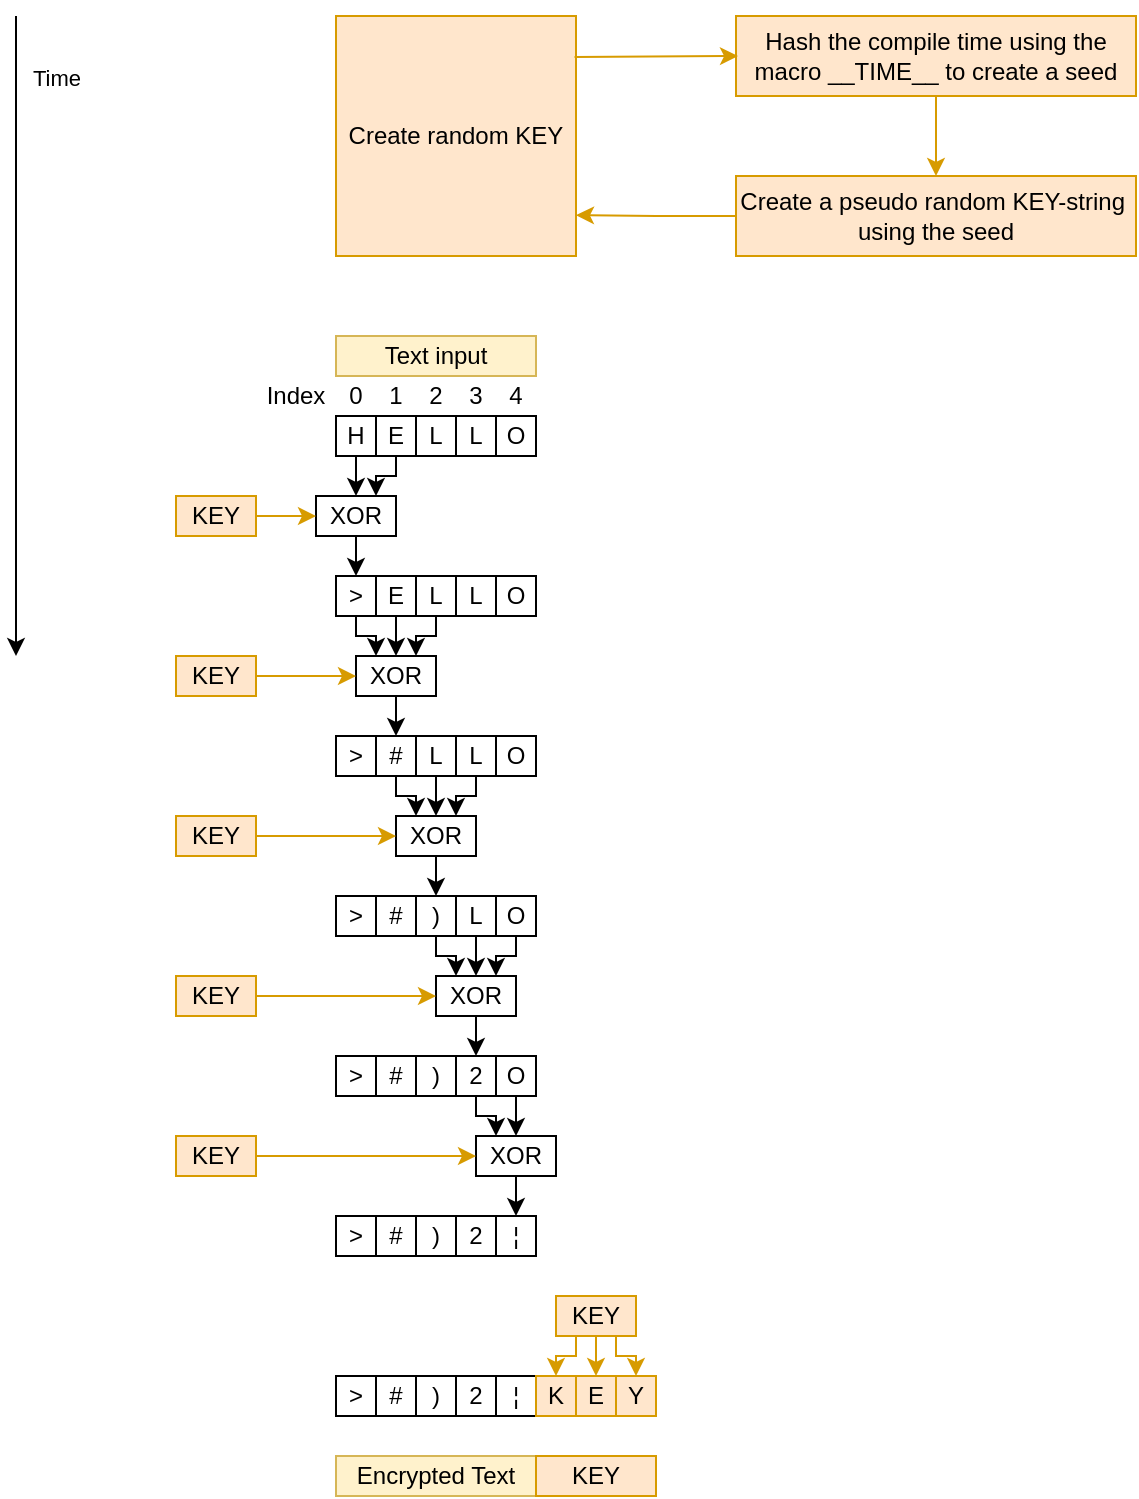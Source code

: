 <mxfile version="24.4.9" type="device">
  <diagram name="Page-1" id="5qyd4jxujYh1DK8Yhu79">
    <mxGraphModel dx="1012" dy="543" grid="1" gridSize="10" guides="1" tooltips="1" connect="1" arrows="1" fold="1" page="1" pageScale="1" pageWidth="827" pageHeight="1169" math="0" shadow="0">
      <root>
        <mxCell id="0" />
        <mxCell id="1" parent="0" />
        <mxCell id="C8twne0iV87SFfaMWRcH-1" value="Encrypted Text" style="rounded=0;whiteSpace=wrap;html=1;fillColor=#fff2cc;strokeColor=#d6b656;" vertex="1" parent="1">
          <mxGeometry x="730" y="1110" width="100" height="20" as="geometry" />
        </mxCell>
        <mxCell id="C8twne0iV87SFfaMWRcH-2" value="KEY" style="rounded=0;whiteSpace=wrap;html=1;fillColor=#ffe6cc;strokeColor=#d79b00;" vertex="1" parent="1">
          <mxGeometry x="830" y="1110" width="60" height="20" as="geometry" />
        </mxCell>
        <mxCell id="C8twne0iV87SFfaMWRcH-3" value="Create random KEY" style="rounded=0;whiteSpace=wrap;html=1;fillColor=#ffe6cc;strokeColor=#d79b00;" vertex="1" parent="1">
          <mxGeometry x="730" y="390" width="120" height="120" as="geometry" />
        </mxCell>
        <mxCell id="C8twne0iV87SFfaMWRcH-4" style="edgeStyle=orthogonalEdgeStyle;rounded=0;orthogonalLoop=1;jettySize=auto;html=1;exitX=0.5;exitY=1;exitDx=0;exitDy=0;entryX=0.5;entryY=0;entryDx=0;entryDy=0;fillColor=#ffe6cc;strokeColor=#d79b00;" edge="1" parent="1" source="C8twne0iV87SFfaMWRcH-5" target="C8twne0iV87SFfaMWRcH-7">
          <mxGeometry relative="1" as="geometry" />
        </mxCell>
        <mxCell id="C8twne0iV87SFfaMWRcH-5" value="Hash the compile time using the macro __TIME__ to create a seed" style="rounded=0;whiteSpace=wrap;html=1;fillColor=#ffe6cc;strokeColor=#d79b00;" vertex="1" parent="1">
          <mxGeometry x="930" y="390" width="200" height="40" as="geometry" />
        </mxCell>
        <mxCell id="C8twne0iV87SFfaMWRcH-6" style="edgeStyle=orthogonalEdgeStyle;rounded=0;orthogonalLoop=1;jettySize=auto;html=1;exitX=0.994;exitY=0.171;exitDx=0;exitDy=0;fillColor=#ffe6cc;strokeColor=#d79b00;exitPerimeter=0;" edge="1" parent="1" source="C8twne0iV87SFfaMWRcH-3">
          <mxGeometry relative="1" as="geometry">
            <mxPoint x="931" y="410" as="targetPoint" />
          </mxGeometry>
        </mxCell>
        <mxCell id="C8twne0iV87SFfaMWRcH-7" value="&lt;div&gt;Create a pseudo random KEY-string&amp;nbsp;&lt;/div&gt;&lt;div&gt;using the seed&lt;/div&gt;" style="rounded=0;whiteSpace=wrap;html=1;fillColor=#ffe6cc;strokeColor=#d79b00;" vertex="1" parent="1">
          <mxGeometry x="930" y="470" width="200" height="40" as="geometry" />
        </mxCell>
        <mxCell id="C8twne0iV87SFfaMWRcH-8" style="edgeStyle=orthogonalEdgeStyle;rounded=0;orthogonalLoop=1;jettySize=auto;html=1;exitX=0;exitY=0.5;exitDx=0;exitDy=0;entryX=1;entryY=0.83;entryDx=0;entryDy=0;entryPerimeter=0;fillColor=#ffe6cc;strokeColor=#d79b00;" edge="1" parent="1" source="C8twne0iV87SFfaMWRcH-7" target="C8twne0iV87SFfaMWRcH-3">
          <mxGeometry relative="1" as="geometry" />
        </mxCell>
        <mxCell id="C8twne0iV87SFfaMWRcH-9" style="edgeStyle=orthogonalEdgeStyle;rounded=0;orthogonalLoop=1;jettySize=auto;html=1;exitX=0.5;exitY=1;exitDx=0;exitDy=0;entryX=0.5;entryY=0;entryDx=0;entryDy=0;" edge="1" parent="1" source="C8twne0iV87SFfaMWRcH-10" target="C8twne0iV87SFfaMWRcH-23">
          <mxGeometry relative="1" as="geometry" />
        </mxCell>
        <mxCell id="C8twne0iV87SFfaMWRcH-10" value="H" style="rounded=0;whiteSpace=wrap;html=1;" vertex="1" parent="1">
          <mxGeometry x="730" y="590" width="20" height="20" as="geometry" />
        </mxCell>
        <mxCell id="C8twne0iV87SFfaMWRcH-11" style="edgeStyle=orthogonalEdgeStyle;rounded=0;orthogonalLoop=1;jettySize=auto;html=1;exitX=0.5;exitY=1;exitDx=0;exitDy=0;entryX=0.75;entryY=0;entryDx=0;entryDy=0;" edge="1" parent="1" source="C8twne0iV87SFfaMWRcH-12" target="C8twne0iV87SFfaMWRcH-23">
          <mxGeometry relative="1" as="geometry">
            <Array as="points">
              <mxPoint x="760" y="620" />
              <mxPoint x="750" y="620" />
            </Array>
          </mxGeometry>
        </mxCell>
        <mxCell id="C8twne0iV87SFfaMWRcH-12" value="E" style="rounded=0;whiteSpace=wrap;html=1;" vertex="1" parent="1">
          <mxGeometry x="750" y="590" width="20" height="20" as="geometry" />
        </mxCell>
        <mxCell id="C8twne0iV87SFfaMWRcH-13" value="L" style="rounded=0;whiteSpace=wrap;html=1;" vertex="1" parent="1">
          <mxGeometry x="770" y="590" width="20" height="20" as="geometry" />
        </mxCell>
        <mxCell id="C8twne0iV87SFfaMWRcH-14" value="L" style="rounded=0;whiteSpace=wrap;html=1;" vertex="1" parent="1">
          <mxGeometry x="790" y="590" width="20" height="20" as="geometry" />
        </mxCell>
        <mxCell id="C8twne0iV87SFfaMWRcH-15" value="O" style="rounded=0;whiteSpace=wrap;html=1;" vertex="1" parent="1">
          <mxGeometry x="810" y="590" width="20" height="20" as="geometry" />
        </mxCell>
        <mxCell id="C8twne0iV87SFfaMWRcH-16" value="0" style="text;html=1;align=center;verticalAlign=middle;whiteSpace=wrap;rounded=0;" vertex="1" parent="1">
          <mxGeometry x="730" y="570" width="20" height="20" as="geometry" />
        </mxCell>
        <mxCell id="C8twne0iV87SFfaMWRcH-17" value="Index" style="text;html=1;align=center;verticalAlign=middle;whiteSpace=wrap;rounded=0;" vertex="1" parent="1">
          <mxGeometry x="690" y="570" width="40" height="20" as="geometry" />
        </mxCell>
        <mxCell id="C8twne0iV87SFfaMWRcH-18" value="1" style="text;html=1;align=center;verticalAlign=middle;whiteSpace=wrap;rounded=0;" vertex="1" parent="1">
          <mxGeometry x="750" y="570" width="20" height="20" as="geometry" />
        </mxCell>
        <mxCell id="C8twne0iV87SFfaMWRcH-19" value="2" style="text;html=1;align=center;verticalAlign=middle;whiteSpace=wrap;rounded=0;" vertex="1" parent="1">
          <mxGeometry x="770" y="570" width="20" height="20" as="geometry" />
        </mxCell>
        <mxCell id="C8twne0iV87SFfaMWRcH-20" value="3" style="text;html=1;align=center;verticalAlign=middle;whiteSpace=wrap;rounded=0;" vertex="1" parent="1">
          <mxGeometry x="790" y="570" width="20" height="20" as="geometry" />
        </mxCell>
        <mxCell id="C8twne0iV87SFfaMWRcH-21" value="4" style="text;html=1;align=center;verticalAlign=middle;whiteSpace=wrap;rounded=0;" vertex="1" parent="1">
          <mxGeometry x="810" y="570" width="20" height="20" as="geometry" />
        </mxCell>
        <mxCell id="C8twne0iV87SFfaMWRcH-22" style="edgeStyle=orthogonalEdgeStyle;rounded=0;orthogonalLoop=1;jettySize=auto;html=1;exitX=0.5;exitY=1;exitDx=0;exitDy=0;entryX=0.5;entryY=0;entryDx=0;entryDy=0;" edge="1" parent="1" source="C8twne0iV87SFfaMWRcH-23" target="C8twne0iV87SFfaMWRcH-27">
          <mxGeometry relative="1" as="geometry" />
        </mxCell>
        <mxCell id="C8twne0iV87SFfaMWRcH-23" value="XOR" style="rounded=0;whiteSpace=wrap;html=1;" vertex="1" parent="1">
          <mxGeometry x="720" y="630" width="40" height="20" as="geometry" />
        </mxCell>
        <mxCell id="C8twne0iV87SFfaMWRcH-24" style="edgeStyle=orthogonalEdgeStyle;rounded=0;orthogonalLoop=1;jettySize=auto;html=1;exitX=1;exitY=0.5;exitDx=0;exitDy=0;entryX=0;entryY=0.5;entryDx=0;entryDy=0;fillColor=#ffe6cc;strokeColor=#d79b00;" edge="1" parent="1" source="C8twne0iV87SFfaMWRcH-25" target="C8twne0iV87SFfaMWRcH-23">
          <mxGeometry relative="1" as="geometry" />
        </mxCell>
        <mxCell id="C8twne0iV87SFfaMWRcH-25" value="KEY" style="rounded=0;whiteSpace=wrap;html=1;fillColor=#ffe6cc;strokeColor=#d79b00;" vertex="1" parent="1">
          <mxGeometry x="650" y="630" width="40" height="20" as="geometry" />
        </mxCell>
        <mxCell id="C8twne0iV87SFfaMWRcH-26" style="edgeStyle=orthogonalEdgeStyle;rounded=0;orthogonalLoop=1;jettySize=auto;html=1;exitX=0.5;exitY=1;exitDx=0;exitDy=0;entryX=0.25;entryY=0;entryDx=0;entryDy=0;" edge="1" parent="1" source="C8twne0iV87SFfaMWRcH-27" target="C8twne0iV87SFfaMWRcH-35">
          <mxGeometry relative="1" as="geometry">
            <Array as="points">
              <mxPoint x="740" y="700" />
              <mxPoint x="750" y="700" />
            </Array>
          </mxGeometry>
        </mxCell>
        <mxCell id="C8twne0iV87SFfaMWRcH-27" value="&amp;gt;" style="rounded=0;whiteSpace=wrap;html=1;" vertex="1" parent="1">
          <mxGeometry x="730" y="670" width="20" height="20" as="geometry" />
        </mxCell>
        <mxCell id="C8twne0iV87SFfaMWRcH-28" style="edgeStyle=orthogonalEdgeStyle;rounded=0;orthogonalLoop=1;jettySize=auto;html=1;exitX=0.5;exitY=1;exitDx=0;exitDy=0;entryX=0.5;entryY=0;entryDx=0;entryDy=0;" edge="1" parent="1" source="C8twne0iV87SFfaMWRcH-29" target="C8twne0iV87SFfaMWRcH-35">
          <mxGeometry relative="1" as="geometry">
            <Array as="points">
              <mxPoint x="760" y="700" />
              <mxPoint x="760" y="700" />
            </Array>
          </mxGeometry>
        </mxCell>
        <mxCell id="C8twne0iV87SFfaMWRcH-29" value="E" style="rounded=0;whiteSpace=wrap;html=1;" vertex="1" parent="1">
          <mxGeometry x="750" y="670" width="20" height="20" as="geometry" />
        </mxCell>
        <mxCell id="C8twne0iV87SFfaMWRcH-30" style="edgeStyle=orthogonalEdgeStyle;rounded=0;orthogonalLoop=1;jettySize=auto;html=1;exitX=0.5;exitY=1;exitDx=0;exitDy=0;entryX=0.75;entryY=0;entryDx=0;entryDy=0;" edge="1" parent="1" source="C8twne0iV87SFfaMWRcH-31" target="C8twne0iV87SFfaMWRcH-35">
          <mxGeometry relative="1" as="geometry">
            <Array as="points">
              <mxPoint x="780" y="700" />
              <mxPoint x="770" y="700" />
            </Array>
          </mxGeometry>
        </mxCell>
        <mxCell id="C8twne0iV87SFfaMWRcH-31" value="L" style="rounded=0;whiteSpace=wrap;html=1;" vertex="1" parent="1">
          <mxGeometry x="770" y="670" width="20" height="20" as="geometry" />
        </mxCell>
        <mxCell id="C8twne0iV87SFfaMWRcH-32" value="L" style="rounded=0;whiteSpace=wrap;html=1;" vertex="1" parent="1">
          <mxGeometry x="790" y="670" width="20" height="20" as="geometry" />
        </mxCell>
        <mxCell id="C8twne0iV87SFfaMWRcH-33" value="O" style="rounded=0;whiteSpace=wrap;html=1;" vertex="1" parent="1">
          <mxGeometry x="810" y="670" width="20" height="20" as="geometry" />
        </mxCell>
        <mxCell id="C8twne0iV87SFfaMWRcH-34" style="edgeStyle=orthogonalEdgeStyle;rounded=0;orthogonalLoop=1;jettySize=auto;html=1;exitX=0.5;exitY=1;exitDx=0;exitDy=0;entryX=0.5;entryY=0;entryDx=0;entryDy=0;" edge="1" parent="1" source="C8twne0iV87SFfaMWRcH-35" target="C8twne0iV87SFfaMWRcH-38">
          <mxGeometry relative="1" as="geometry" />
        </mxCell>
        <mxCell id="C8twne0iV87SFfaMWRcH-35" value="XOR" style="rounded=0;whiteSpace=wrap;html=1;" vertex="1" parent="1">
          <mxGeometry x="740" y="710" width="40" height="20" as="geometry" />
        </mxCell>
        <mxCell id="C8twne0iV87SFfaMWRcH-36" value="&amp;gt;" style="rounded=0;whiteSpace=wrap;html=1;" vertex="1" parent="1">
          <mxGeometry x="730" y="750" width="20" height="20" as="geometry" />
        </mxCell>
        <mxCell id="C8twne0iV87SFfaMWRcH-37" style="edgeStyle=orthogonalEdgeStyle;rounded=0;orthogonalLoop=1;jettySize=auto;html=1;exitX=0.5;exitY=1;exitDx=0;exitDy=0;entryX=0.25;entryY=0;entryDx=0;entryDy=0;" edge="1" parent="1" source="C8twne0iV87SFfaMWRcH-38" target="C8twne0iV87SFfaMWRcH-47">
          <mxGeometry relative="1" as="geometry">
            <Array as="points">
              <mxPoint x="760" y="780" />
              <mxPoint x="770" y="780" />
            </Array>
          </mxGeometry>
        </mxCell>
        <mxCell id="C8twne0iV87SFfaMWRcH-38" value="#" style="rounded=0;whiteSpace=wrap;html=1;" vertex="1" parent="1">
          <mxGeometry x="750" y="750" width="20" height="20" as="geometry" />
        </mxCell>
        <mxCell id="C8twne0iV87SFfaMWRcH-39" style="edgeStyle=orthogonalEdgeStyle;rounded=0;orthogonalLoop=1;jettySize=auto;html=1;exitX=0.5;exitY=1;exitDx=0;exitDy=0;entryX=0.5;entryY=0;entryDx=0;entryDy=0;" edge="1" parent="1" source="C8twne0iV87SFfaMWRcH-40" target="C8twne0iV87SFfaMWRcH-47">
          <mxGeometry relative="1" as="geometry" />
        </mxCell>
        <mxCell id="C8twne0iV87SFfaMWRcH-40" value="L" style="rounded=0;whiteSpace=wrap;html=1;" vertex="1" parent="1">
          <mxGeometry x="770" y="750" width="20" height="20" as="geometry" />
        </mxCell>
        <mxCell id="C8twne0iV87SFfaMWRcH-41" style="edgeStyle=orthogonalEdgeStyle;rounded=0;orthogonalLoop=1;jettySize=auto;html=1;exitX=0.5;exitY=1;exitDx=0;exitDy=0;entryX=0.75;entryY=0;entryDx=0;entryDy=0;" edge="1" parent="1" source="C8twne0iV87SFfaMWRcH-42" target="C8twne0iV87SFfaMWRcH-47">
          <mxGeometry relative="1" as="geometry">
            <Array as="points">
              <mxPoint x="800" y="780" />
              <mxPoint x="790" y="780" />
            </Array>
          </mxGeometry>
        </mxCell>
        <mxCell id="C8twne0iV87SFfaMWRcH-42" value="L" style="rounded=0;whiteSpace=wrap;html=1;" vertex="1" parent="1">
          <mxGeometry x="790" y="750" width="20" height="20" as="geometry" />
        </mxCell>
        <mxCell id="C8twne0iV87SFfaMWRcH-43" value="O" style="rounded=0;whiteSpace=wrap;html=1;" vertex="1" parent="1">
          <mxGeometry x="810" y="750" width="20" height="20" as="geometry" />
        </mxCell>
        <mxCell id="C8twne0iV87SFfaMWRcH-44" style="edgeStyle=orthogonalEdgeStyle;rounded=0;orthogonalLoop=1;jettySize=auto;html=1;exitX=1;exitY=0.5;exitDx=0;exitDy=0;entryX=0;entryY=0.5;entryDx=0;entryDy=0;fillColor=#ffe6cc;strokeColor=#d79b00;" edge="1" parent="1" source="C8twne0iV87SFfaMWRcH-45" target="C8twne0iV87SFfaMWRcH-35">
          <mxGeometry relative="1" as="geometry" />
        </mxCell>
        <mxCell id="C8twne0iV87SFfaMWRcH-45" value="KEY" style="rounded=0;whiteSpace=wrap;html=1;fillColor=#ffe6cc;strokeColor=#d79b00;" vertex="1" parent="1">
          <mxGeometry x="650" y="710" width="40" height="20" as="geometry" />
        </mxCell>
        <mxCell id="C8twne0iV87SFfaMWRcH-46" style="edgeStyle=orthogonalEdgeStyle;rounded=0;orthogonalLoop=1;jettySize=auto;html=1;exitX=0.5;exitY=1;exitDx=0;exitDy=0;entryX=0.5;entryY=0;entryDx=0;entryDy=0;" edge="1" parent="1" source="C8twne0iV87SFfaMWRcH-47" target="C8twne0iV87SFfaMWRcH-51">
          <mxGeometry relative="1" as="geometry" />
        </mxCell>
        <mxCell id="C8twne0iV87SFfaMWRcH-47" value="XOR" style="rounded=0;whiteSpace=wrap;html=1;" vertex="1" parent="1">
          <mxGeometry x="760" y="790" width="40" height="20" as="geometry" />
        </mxCell>
        <mxCell id="C8twne0iV87SFfaMWRcH-48" value="&amp;gt;" style="rounded=0;whiteSpace=wrap;html=1;" vertex="1" parent="1">
          <mxGeometry x="730" y="830" width="20" height="20" as="geometry" />
        </mxCell>
        <mxCell id="C8twne0iV87SFfaMWRcH-49" value="#" style="rounded=0;whiteSpace=wrap;html=1;" vertex="1" parent="1">
          <mxGeometry x="750" y="830" width="20" height="20" as="geometry" />
        </mxCell>
        <mxCell id="C8twne0iV87SFfaMWRcH-50" style="edgeStyle=orthogonalEdgeStyle;rounded=0;orthogonalLoop=1;jettySize=auto;html=1;exitX=0.5;exitY=1;exitDx=0;exitDy=0;entryX=0.25;entryY=0;entryDx=0;entryDy=0;" edge="1" parent="1" source="C8twne0iV87SFfaMWRcH-51" target="C8twne0iV87SFfaMWRcH-59">
          <mxGeometry relative="1" as="geometry">
            <Array as="points">
              <mxPoint x="780" y="860" />
              <mxPoint x="790" y="860" />
            </Array>
          </mxGeometry>
        </mxCell>
        <mxCell id="C8twne0iV87SFfaMWRcH-51" value=")" style="rounded=0;whiteSpace=wrap;html=1;" vertex="1" parent="1">
          <mxGeometry x="770" y="830" width="20" height="20" as="geometry" />
        </mxCell>
        <mxCell id="C8twne0iV87SFfaMWRcH-52" style="edgeStyle=orthogonalEdgeStyle;rounded=0;orthogonalLoop=1;jettySize=auto;html=1;exitX=0.5;exitY=1;exitDx=0;exitDy=0;entryX=0.5;entryY=0;entryDx=0;entryDy=0;" edge="1" parent="1" source="C8twne0iV87SFfaMWRcH-53" target="C8twne0iV87SFfaMWRcH-59">
          <mxGeometry relative="1" as="geometry" />
        </mxCell>
        <mxCell id="C8twne0iV87SFfaMWRcH-53" value="L" style="rounded=0;whiteSpace=wrap;html=1;" vertex="1" parent="1">
          <mxGeometry x="790" y="830" width="20" height="20" as="geometry" />
        </mxCell>
        <mxCell id="C8twne0iV87SFfaMWRcH-54" style="edgeStyle=orthogonalEdgeStyle;rounded=0;orthogonalLoop=1;jettySize=auto;html=1;exitX=0.5;exitY=1;exitDx=0;exitDy=0;entryX=0.75;entryY=0;entryDx=0;entryDy=0;" edge="1" parent="1" source="C8twne0iV87SFfaMWRcH-55" target="C8twne0iV87SFfaMWRcH-59">
          <mxGeometry relative="1" as="geometry">
            <Array as="points">
              <mxPoint x="820" y="860" />
              <mxPoint x="810" y="860" />
            </Array>
          </mxGeometry>
        </mxCell>
        <mxCell id="C8twne0iV87SFfaMWRcH-55" value="O" style="rounded=0;whiteSpace=wrap;html=1;" vertex="1" parent="1">
          <mxGeometry x="810" y="830" width="20" height="20" as="geometry" />
        </mxCell>
        <mxCell id="C8twne0iV87SFfaMWRcH-56" style="edgeStyle=orthogonalEdgeStyle;rounded=0;orthogonalLoop=1;jettySize=auto;html=1;exitX=1;exitY=0.5;exitDx=0;exitDy=0;entryX=0;entryY=0.5;entryDx=0;entryDy=0;fillColor=#ffe6cc;strokeColor=#d79b00;" edge="1" parent="1" source="C8twne0iV87SFfaMWRcH-57" target="C8twne0iV87SFfaMWRcH-47">
          <mxGeometry relative="1" as="geometry" />
        </mxCell>
        <mxCell id="C8twne0iV87SFfaMWRcH-57" value="KEY" style="rounded=0;whiteSpace=wrap;html=1;fillColor=#ffe6cc;strokeColor=#d79b00;" vertex="1" parent="1">
          <mxGeometry x="650" y="790" width="40" height="20" as="geometry" />
        </mxCell>
        <mxCell id="C8twne0iV87SFfaMWRcH-58" style="edgeStyle=orthogonalEdgeStyle;rounded=0;orthogonalLoop=1;jettySize=auto;html=1;exitX=0.5;exitY=1;exitDx=0;exitDy=0;entryX=0.5;entryY=0;entryDx=0;entryDy=0;" edge="1" parent="1" source="C8twne0iV87SFfaMWRcH-59" target="C8twne0iV87SFfaMWRcH-64">
          <mxGeometry relative="1" as="geometry" />
        </mxCell>
        <mxCell id="C8twne0iV87SFfaMWRcH-59" value="XOR" style="rounded=0;whiteSpace=wrap;html=1;" vertex="1" parent="1">
          <mxGeometry x="780" y="870" width="40" height="20" as="geometry" />
        </mxCell>
        <mxCell id="C8twne0iV87SFfaMWRcH-60" value="&amp;gt;" style="rounded=0;whiteSpace=wrap;html=1;" vertex="1" parent="1">
          <mxGeometry x="730" y="910" width="20" height="20" as="geometry" />
        </mxCell>
        <mxCell id="C8twne0iV87SFfaMWRcH-61" value="#" style="rounded=0;whiteSpace=wrap;html=1;" vertex="1" parent="1">
          <mxGeometry x="750" y="910" width="20" height="20" as="geometry" />
        </mxCell>
        <mxCell id="C8twne0iV87SFfaMWRcH-62" value=")" style="rounded=0;whiteSpace=wrap;html=1;" vertex="1" parent="1">
          <mxGeometry x="770" y="910" width="20" height="20" as="geometry" />
        </mxCell>
        <mxCell id="C8twne0iV87SFfaMWRcH-63" style="edgeStyle=orthogonalEdgeStyle;rounded=0;orthogonalLoop=1;jettySize=auto;html=1;exitX=0.5;exitY=1;exitDx=0;exitDy=0;entryX=0.25;entryY=0;entryDx=0;entryDy=0;" edge="1" parent="1" source="C8twne0iV87SFfaMWRcH-64" target="C8twne0iV87SFfaMWRcH-70">
          <mxGeometry relative="1" as="geometry">
            <Array as="points">
              <mxPoint x="800" y="940" />
              <mxPoint x="810" y="940" />
            </Array>
          </mxGeometry>
        </mxCell>
        <mxCell id="C8twne0iV87SFfaMWRcH-64" value="2" style="rounded=0;whiteSpace=wrap;html=1;" vertex="1" parent="1">
          <mxGeometry x="790" y="910" width="20" height="20" as="geometry" />
        </mxCell>
        <mxCell id="C8twne0iV87SFfaMWRcH-65" style="edgeStyle=orthogonalEdgeStyle;rounded=0;orthogonalLoop=1;jettySize=auto;html=1;exitX=0.5;exitY=1;exitDx=0;exitDy=0;entryX=0.5;entryY=0;entryDx=0;entryDy=0;" edge="1" parent="1" source="C8twne0iV87SFfaMWRcH-66" target="C8twne0iV87SFfaMWRcH-70">
          <mxGeometry relative="1" as="geometry" />
        </mxCell>
        <mxCell id="C8twne0iV87SFfaMWRcH-66" value="O" style="rounded=0;whiteSpace=wrap;html=1;" vertex="1" parent="1">
          <mxGeometry x="810" y="910" width="20" height="20" as="geometry" />
        </mxCell>
        <mxCell id="C8twne0iV87SFfaMWRcH-67" style="edgeStyle=orthogonalEdgeStyle;rounded=0;orthogonalLoop=1;jettySize=auto;html=1;exitX=1;exitY=0.5;exitDx=0;exitDy=0;entryX=0;entryY=0.5;entryDx=0;entryDy=0;fillColor=#ffe6cc;strokeColor=#d79b00;" edge="1" parent="1" source="C8twne0iV87SFfaMWRcH-68" target="C8twne0iV87SFfaMWRcH-59">
          <mxGeometry relative="1" as="geometry" />
        </mxCell>
        <mxCell id="C8twne0iV87SFfaMWRcH-68" value="KEY" style="rounded=0;whiteSpace=wrap;html=1;fillColor=#ffe6cc;strokeColor=#d79b00;" vertex="1" parent="1">
          <mxGeometry x="650" y="870" width="40" height="20" as="geometry" />
        </mxCell>
        <mxCell id="C8twne0iV87SFfaMWRcH-69" style="edgeStyle=orthogonalEdgeStyle;rounded=0;orthogonalLoop=1;jettySize=auto;html=1;exitX=0.5;exitY=1;exitDx=0;exitDy=0;entryX=0.5;entryY=0;entryDx=0;entryDy=0;" edge="1" parent="1" source="C8twne0iV87SFfaMWRcH-70" target="C8twne0iV87SFfaMWRcH-75">
          <mxGeometry relative="1" as="geometry" />
        </mxCell>
        <mxCell id="C8twne0iV87SFfaMWRcH-70" value="XOR" style="rounded=0;whiteSpace=wrap;html=1;" vertex="1" parent="1">
          <mxGeometry x="800" y="950" width="40" height="20" as="geometry" />
        </mxCell>
        <mxCell id="C8twne0iV87SFfaMWRcH-71" value="&amp;gt;" style="rounded=0;whiteSpace=wrap;html=1;" vertex="1" parent="1">
          <mxGeometry x="730" y="990" width="20" height="20" as="geometry" />
        </mxCell>
        <mxCell id="C8twne0iV87SFfaMWRcH-72" value="#" style="rounded=0;whiteSpace=wrap;html=1;" vertex="1" parent="1">
          <mxGeometry x="750" y="990" width="20" height="20" as="geometry" />
        </mxCell>
        <mxCell id="C8twne0iV87SFfaMWRcH-73" value=")" style="rounded=0;whiteSpace=wrap;html=1;" vertex="1" parent="1">
          <mxGeometry x="770" y="990" width="20" height="20" as="geometry" />
        </mxCell>
        <mxCell id="C8twne0iV87SFfaMWRcH-74" value="2" style="rounded=0;whiteSpace=wrap;html=1;" vertex="1" parent="1">
          <mxGeometry x="790" y="990" width="20" height="20" as="geometry" />
        </mxCell>
        <mxCell id="C8twne0iV87SFfaMWRcH-75" value="¦" style="rounded=0;whiteSpace=wrap;html=1;" vertex="1" parent="1">
          <mxGeometry x="810" y="990" width="20" height="20" as="geometry" />
        </mxCell>
        <mxCell id="C8twne0iV87SFfaMWRcH-76" style="edgeStyle=orthogonalEdgeStyle;rounded=0;orthogonalLoop=1;jettySize=auto;html=1;exitX=1;exitY=0.5;exitDx=0;exitDy=0;entryX=0;entryY=0.5;entryDx=0;entryDy=0;fillColor=#ffe6cc;strokeColor=#d79b00;" edge="1" parent="1" source="C8twne0iV87SFfaMWRcH-77" target="C8twne0iV87SFfaMWRcH-70">
          <mxGeometry relative="1" as="geometry" />
        </mxCell>
        <mxCell id="C8twne0iV87SFfaMWRcH-77" value="KEY" style="rounded=0;whiteSpace=wrap;html=1;fillColor=#ffe6cc;strokeColor=#d79b00;" vertex="1" parent="1">
          <mxGeometry x="650" y="950" width="40" height="20" as="geometry" />
        </mxCell>
        <mxCell id="C8twne0iV87SFfaMWRcH-78" value="" style="endArrow=classic;html=1;rounded=0;" edge="1" parent="1">
          <mxGeometry width="50" height="50" relative="1" as="geometry">
            <mxPoint x="570" y="390" as="sourcePoint" />
            <mxPoint x="570" y="710" as="targetPoint" />
          </mxGeometry>
        </mxCell>
        <mxCell id="C8twne0iV87SFfaMWRcH-79" value="&lt;div&gt;Time&lt;/div&gt;" style="edgeLabel;html=1;align=center;verticalAlign=middle;resizable=0;points=[];" vertex="1" connectable="0" parent="C8twne0iV87SFfaMWRcH-78">
          <mxGeometry x="0.19" y="-1" relative="1" as="geometry">
            <mxPoint x="21" y="-160" as="offset" />
          </mxGeometry>
        </mxCell>
        <mxCell id="C8twne0iV87SFfaMWRcH-80" value="&amp;gt;" style="rounded=0;whiteSpace=wrap;html=1;" vertex="1" parent="1">
          <mxGeometry x="730" y="1070" width="20" height="20" as="geometry" />
        </mxCell>
        <mxCell id="C8twne0iV87SFfaMWRcH-81" value="#" style="rounded=0;whiteSpace=wrap;html=1;" vertex="1" parent="1">
          <mxGeometry x="750" y="1070" width="20" height="20" as="geometry" />
        </mxCell>
        <mxCell id="C8twne0iV87SFfaMWRcH-82" value=")" style="rounded=0;whiteSpace=wrap;html=1;" vertex="1" parent="1">
          <mxGeometry x="770" y="1070" width="20" height="20" as="geometry" />
        </mxCell>
        <mxCell id="C8twne0iV87SFfaMWRcH-83" value="2" style="rounded=0;whiteSpace=wrap;html=1;" vertex="1" parent="1">
          <mxGeometry x="790" y="1070" width="20" height="20" as="geometry" />
        </mxCell>
        <mxCell id="C8twne0iV87SFfaMWRcH-84" value="¦" style="rounded=0;whiteSpace=wrap;html=1;" vertex="1" parent="1">
          <mxGeometry x="810" y="1070" width="20" height="20" as="geometry" />
        </mxCell>
        <mxCell id="C8twne0iV87SFfaMWRcH-85" value="K" style="rounded=0;whiteSpace=wrap;html=1;fillColor=#ffe6cc;strokeColor=#d79b00;" vertex="1" parent="1">
          <mxGeometry x="830" y="1070" width="20" height="20" as="geometry" />
        </mxCell>
        <mxCell id="C8twne0iV87SFfaMWRcH-86" value="E" style="rounded=0;whiteSpace=wrap;html=1;fillColor=#ffe6cc;strokeColor=#d79b00;" vertex="1" parent="1">
          <mxGeometry x="850" y="1070" width="20" height="20" as="geometry" />
        </mxCell>
        <mxCell id="C8twne0iV87SFfaMWRcH-87" value="Y" style="rounded=0;whiteSpace=wrap;html=1;fillColor=#ffe6cc;strokeColor=#d79b00;" vertex="1" parent="1">
          <mxGeometry x="870" y="1070" width="20" height="20" as="geometry" />
        </mxCell>
        <mxCell id="C8twne0iV87SFfaMWRcH-88" style="edgeStyle=orthogonalEdgeStyle;rounded=0;orthogonalLoop=1;jettySize=auto;html=1;exitX=0.25;exitY=1;exitDx=0;exitDy=0;entryX=0.5;entryY=0;entryDx=0;entryDy=0;fillColor=#ffe6cc;strokeColor=#d79b00;" edge="1" parent="1" source="C8twne0iV87SFfaMWRcH-91" target="C8twne0iV87SFfaMWRcH-85">
          <mxGeometry relative="1" as="geometry">
            <Array as="points">
              <mxPoint x="850" y="1060" />
              <mxPoint x="840" y="1060" />
            </Array>
          </mxGeometry>
        </mxCell>
        <mxCell id="C8twne0iV87SFfaMWRcH-89" style="edgeStyle=orthogonalEdgeStyle;rounded=0;orthogonalLoop=1;jettySize=auto;html=1;exitX=0.5;exitY=1;exitDx=0;exitDy=0;entryX=0.5;entryY=0;entryDx=0;entryDy=0;fillColor=#ffe6cc;strokeColor=#d79b00;" edge="1" parent="1" source="C8twne0iV87SFfaMWRcH-91" target="C8twne0iV87SFfaMWRcH-86">
          <mxGeometry relative="1" as="geometry" />
        </mxCell>
        <mxCell id="C8twne0iV87SFfaMWRcH-90" style="edgeStyle=orthogonalEdgeStyle;rounded=0;orthogonalLoop=1;jettySize=auto;html=1;exitX=0.75;exitY=1;exitDx=0;exitDy=0;entryX=0.5;entryY=0;entryDx=0;entryDy=0;fillColor=#ffe6cc;strokeColor=#d79b00;" edge="1" parent="1" source="C8twne0iV87SFfaMWRcH-91" target="C8twne0iV87SFfaMWRcH-87">
          <mxGeometry relative="1" as="geometry">
            <Array as="points">
              <mxPoint x="870" y="1060" />
              <mxPoint x="880" y="1060" />
            </Array>
          </mxGeometry>
        </mxCell>
        <mxCell id="C8twne0iV87SFfaMWRcH-91" value="KEY" style="rounded=0;whiteSpace=wrap;html=1;fillColor=#ffe6cc;strokeColor=#d79b00;" vertex="1" parent="1">
          <mxGeometry x="840" y="1030" width="40" height="20" as="geometry" />
        </mxCell>
        <mxCell id="C8twne0iV87SFfaMWRcH-92" value="Text input" style="rounded=0;whiteSpace=wrap;html=1;fillColor=#fff2cc;strokeColor=#d6b656;" vertex="1" parent="1">
          <mxGeometry x="730" y="550" width="100" height="20" as="geometry" />
        </mxCell>
      </root>
    </mxGraphModel>
  </diagram>
</mxfile>
